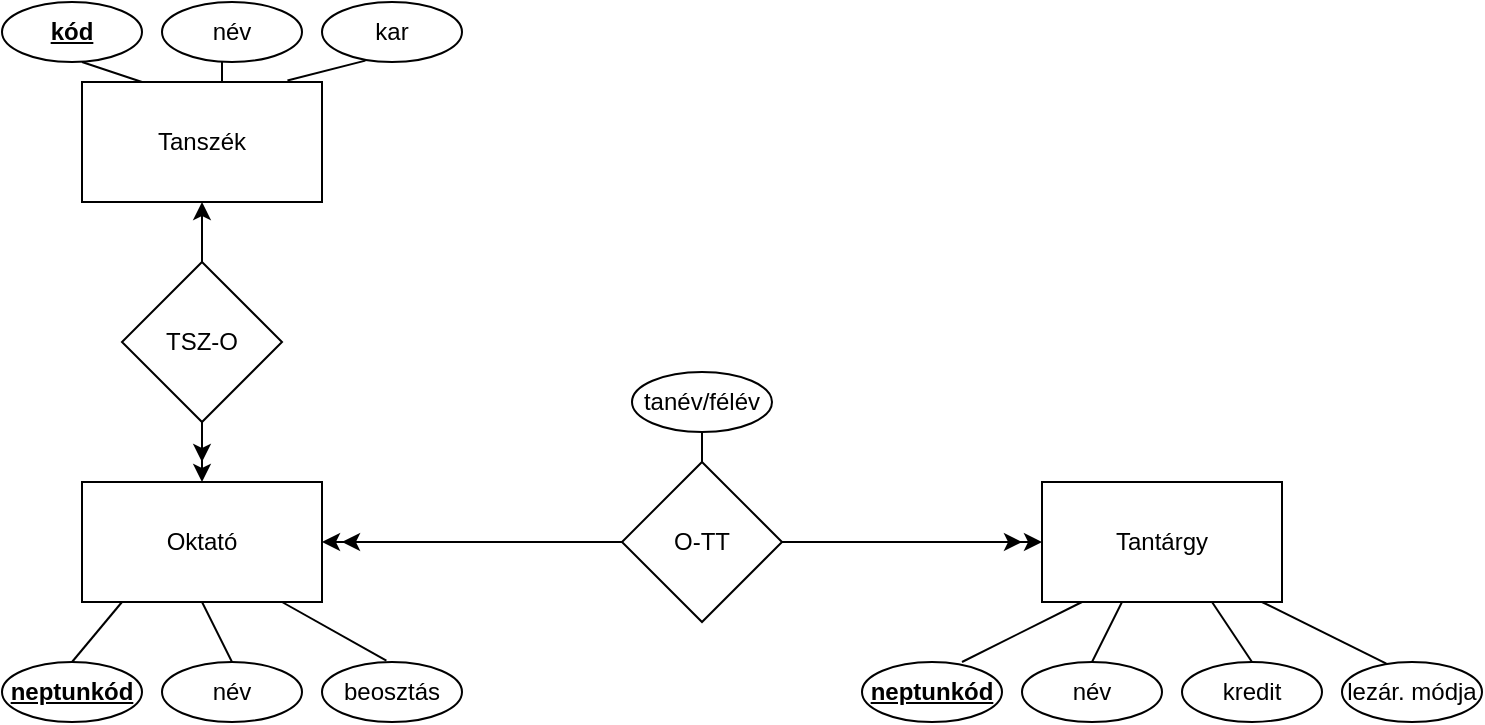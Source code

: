 <mxfile version="24.7.17">
  <diagram name="Page-1" id="Vt-HlPPc47HV6ScULC-i">
    <mxGraphModel dx="1088" dy="590" grid="1" gridSize="10" guides="1" tooltips="1" connect="1" arrows="1" fold="1" page="1" pageScale="1" pageWidth="850" pageHeight="1100" math="0" shadow="0">
      <root>
        <mxCell id="0" />
        <mxCell id="1" parent="0" />
        <mxCell id="_60d9rbxEvKZhjPiycaL-16" value="Tanszék" style="rounded=0;whiteSpace=wrap;html=1;" vertex="1" parent="1">
          <mxGeometry x="40" y="440" width="120" height="60" as="geometry" />
        </mxCell>
        <mxCell id="_60d9rbxEvKZhjPiycaL-17" value="Oktató" style="rounded=0;whiteSpace=wrap;html=1;" vertex="1" parent="1">
          <mxGeometry x="40" y="640" width="120" height="60" as="geometry" />
        </mxCell>
        <mxCell id="_60d9rbxEvKZhjPiycaL-18" value="Tantárgy" style="rounded=0;whiteSpace=wrap;html=1;" vertex="1" parent="1">
          <mxGeometry x="520" y="640" width="120" height="60" as="geometry" />
        </mxCell>
        <mxCell id="_60d9rbxEvKZhjPiycaL-19" value="TSZ-O" style="rhombus;whiteSpace=wrap;html=1;" vertex="1" parent="1">
          <mxGeometry x="60" y="530" width="80" height="80" as="geometry" />
        </mxCell>
        <mxCell id="_60d9rbxEvKZhjPiycaL-20" value="O-TT" style="rhombus;whiteSpace=wrap;html=1;" vertex="1" parent="1">
          <mxGeometry x="310" y="630" width="80" height="80" as="geometry" />
        </mxCell>
        <mxCell id="_60d9rbxEvKZhjPiycaL-21" value="" style="endArrow=classic;html=1;rounded=0;" edge="1" parent="1" target="_60d9rbxEvKZhjPiycaL-17">
          <mxGeometry width="50" height="50" relative="1" as="geometry">
            <mxPoint x="100" y="610" as="sourcePoint" />
            <mxPoint x="150" y="560" as="targetPoint" />
          </mxGeometry>
        </mxCell>
        <mxCell id="_60d9rbxEvKZhjPiycaL-22" value="" style="endArrow=classic;html=1;rounded=0;" edge="1" parent="1">
          <mxGeometry width="50" height="50" relative="1" as="geometry">
            <mxPoint x="100" y="610" as="sourcePoint" />
            <mxPoint x="100" y="630" as="targetPoint" />
          </mxGeometry>
        </mxCell>
        <mxCell id="_60d9rbxEvKZhjPiycaL-23" value="" style="endArrow=classic;html=1;rounded=0;entryX=0.5;entryY=1;entryDx=0;entryDy=0;exitX=0.5;exitY=0;exitDx=0;exitDy=0;" edge="1" parent="1" source="_60d9rbxEvKZhjPiycaL-19" target="_60d9rbxEvKZhjPiycaL-16">
          <mxGeometry width="50" height="50" relative="1" as="geometry">
            <mxPoint x="90" y="540" as="sourcePoint" />
            <mxPoint x="140" y="490" as="targetPoint" />
          </mxGeometry>
        </mxCell>
        <mxCell id="_60d9rbxEvKZhjPiycaL-25" value="" style="endArrow=classic;html=1;rounded=0;entryX=0;entryY=0.5;entryDx=0;entryDy=0;" edge="1" parent="1" target="_60d9rbxEvKZhjPiycaL-18">
          <mxGeometry width="50" height="50" relative="1" as="geometry">
            <mxPoint x="390" y="670" as="sourcePoint" />
            <mxPoint x="440" y="620" as="targetPoint" />
          </mxGeometry>
        </mxCell>
        <mxCell id="_60d9rbxEvKZhjPiycaL-26" value="" style="endArrow=classic;html=1;rounded=0;entryX=1;entryY=0.5;entryDx=0;entryDy=0;" edge="1" parent="1" target="_60d9rbxEvKZhjPiycaL-17">
          <mxGeometry width="50" height="50" relative="1" as="geometry">
            <mxPoint x="310" y="670" as="sourcePoint" />
            <mxPoint x="360" y="620" as="targetPoint" />
          </mxGeometry>
        </mxCell>
        <mxCell id="_60d9rbxEvKZhjPiycaL-27" value="" style="endArrow=classic;html=1;rounded=0;" edge="1" parent="1">
          <mxGeometry width="50" height="50" relative="1" as="geometry">
            <mxPoint x="390" y="670" as="sourcePoint" />
            <mxPoint x="510" y="670" as="targetPoint" />
          </mxGeometry>
        </mxCell>
        <mxCell id="_60d9rbxEvKZhjPiycaL-28" value="" style="endArrow=classic;html=1;rounded=0;" edge="1" parent="1">
          <mxGeometry width="50" height="50" relative="1" as="geometry">
            <mxPoint x="310" y="670" as="sourcePoint" />
            <mxPoint x="170" y="670" as="targetPoint" />
          </mxGeometry>
        </mxCell>
        <mxCell id="_60d9rbxEvKZhjPiycaL-29" value="&lt;b&gt;&lt;u&gt;kód&lt;/u&gt;&lt;/b&gt;" style="ellipse;whiteSpace=wrap;html=1;" vertex="1" parent="1">
          <mxGeometry y="400" width="70" height="30" as="geometry" />
        </mxCell>
        <mxCell id="_60d9rbxEvKZhjPiycaL-30" value="beosztás" style="ellipse;whiteSpace=wrap;html=1;" vertex="1" parent="1">
          <mxGeometry x="160" y="730" width="70" height="30" as="geometry" />
        </mxCell>
        <mxCell id="_60d9rbxEvKZhjPiycaL-31" value="név" style="ellipse;whiteSpace=wrap;html=1;" vertex="1" parent="1">
          <mxGeometry x="80" y="730" width="70" height="30" as="geometry" />
        </mxCell>
        <mxCell id="_60d9rbxEvKZhjPiycaL-32" value="&lt;b&gt;&lt;u&gt;neptunkód&lt;/u&gt;&lt;/b&gt;" style="ellipse;whiteSpace=wrap;html=1;" vertex="1" parent="1">
          <mxGeometry y="730" width="70" height="30" as="geometry" />
        </mxCell>
        <mxCell id="_60d9rbxEvKZhjPiycaL-33" value="&lt;b&gt;&lt;u&gt;neptunkód&lt;/u&gt;&lt;/b&gt;" style="ellipse;whiteSpace=wrap;html=1;" vertex="1" parent="1">
          <mxGeometry x="430" y="730" width="70" height="30" as="geometry" />
        </mxCell>
        <mxCell id="_60d9rbxEvKZhjPiycaL-34" value="név" style="ellipse;whiteSpace=wrap;html=1;" vertex="1" parent="1">
          <mxGeometry x="80" y="400" width="70" height="30" as="geometry" />
        </mxCell>
        <mxCell id="_60d9rbxEvKZhjPiycaL-35" value="kar" style="ellipse;whiteSpace=wrap;html=1;" vertex="1" parent="1">
          <mxGeometry x="160" y="400" width="70" height="30" as="geometry" />
        </mxCell>
        <mxCell id="_60d9rbxEvKZhjPiycaL-36" value="lezár. módja" style="ellipse;whiteSpace=wrap;html=1;" vertex="1" parent="1">
          <mxGeometry x="670" y="730" width="70" height="30" as="geometry" />
        </mxCell>
        <mxCell id="_60d9rbxEvKZhjPiycaL-37" value="kredit" style="ellipse;whiteSpace=wrap;html=1;" vertex="1" parent="1">
          <mxGeometry x="590" y="730" width="70" height="30" as="geometry" />
        </mxCell>
        <mxCell id="_60d9rbxEvKZhjPiycaL-38" value="név" style="ellipse;whiteSpace=wrap;html=1;" vertex="1" parent="1">
          <mxGeometry x="510" y="730" width="70" height="30" as="geometry" />
        </mxCell>
        <mxCell id="_60d9rbxEvKZhjPiycaL-41" value="" style="endArrow=none;html=1;rounded=0;exitX=0.856;exitY=-0.012;exitDx=0;exitDy=0;exitPerimeter=0;entryX=0.31;entryY=0.977;entryDx=0;entryDy=0;entryPerimeter=0;" edge="1" parent="1" source="_60d9rbxEvKZhjPiycaL-16" target="_60d9rbxEvKZhjPiycaL-35">
          <mxGeometry width="50" height="50" relative="1" as="geometry">
            <mxPoint x="150" y="480" as="sourcePoint" />
            <mxPoint x="200" y="430" as="targetPoint" />
          </mxGeometry>
        </mxCell>
        <mxCell id="_60d9rbxEvKZhjPiycaL-42" value="" style="endArrow=none;html=1;rounded=0;" edge="1" parent="1">
          <mxGeometry width="50" height="50" relative="1" as="geometry">
            <mxPoint x="110" y="440" as="sourcePoint" />
            <mxPoint x="110" y="430" as="targetPoint" />
          </mxGeometry>
        </mxCell>
        <mxCell id="_60d9rbxEvKZhjPiycaL-43" value="" style="endArrow=none;html=1;rounded=0;exitX=0.25;exitY=0;exitDx=0;exitDy=0;" edge="1" parent="1" source="_60d9rbxEvKZhjPiycaL-16">
          <mxGeometry width="50" height="50" relative="1" as="geometry">
            <mxPoint x="-10" y="480" as="sourcePoint" />
            <mxPoint x="40" y="430" as="targetPoint" />
          </mxGeometry>
        </mxCell>
        <mxCell id="_60d9rbxEvKZhjPiycaL-44" value="" style="endArrow=none;html=1;rounded=0;exitX=0.5;exitY=0;exitDx=0;exitDy=0;" edge="1" parent="1" source="_60d9rbxEvKZhjPiycaL-32">
          <mxGeometry width="50" height="50" relative="1" as="geometry">
            <mxPoint x="10" y="750" as="sourcePoint" />
            <mxPoint x="60" y="700" as="targetPoint" />
          </mxGeometry>
        </mxCell>
        <mxCell id="_60d9rbxEvKZhjPiycaL-45" value="" style="endArrow=none;html=1;rounded=0;exitX=0.46;exitY=-0.023;exitDx=0;exitDy=0;exitPerimeter=0;" edge="1" parent="1" source="_60d9rbxEvKZhjPiycaL-30">
          <mxGeometry width="50" height="50" relative="1" as="geometry">
            <mxPoint x="90" y="750" as="sourcePoint" />
            <mxPoint x="140" y="700" as="targetPoint" />
          </mxGeometry>
        </mxCell>
        <mxCell id="_60d9rbxEvKZhjPiycaL-46" value="" style="endArrow=none;html=1;rounded=0;exitX=0.5;exitY=0;exitDx=0;exitDy=0;" edge="1" parent="1" source="_60d9rbxEvKZhjPiycaL-31">
          <mxGeometry width="50" height="50" relative="1" as="geometry">
            <mxPoint x="50" y="750" as="sourcePoint" />
            <mxPoint x="100" y="700" as="targetPoint" />
          </mxGeometry>
        </mxCell>
        <mxCell id="_60d9rbxEvKZhjPiycaL-47" value="" style="endArrow=none;html=1;rounded=0;" edge="1" parent="1">
          <mxGeometry width="50" height="50" relative="1" as="geometry">
            <mxPoint x="480" y="730" as="sourcePoint" />
            <mxPoint x="540" y="700" as="targetPoint" />
          </mxGeometry>
        </mxCell>
        <mxCell id="_60d9rbxEvKZhjPiycaL-48" value="" style="endArrow=none;html=1;rounded=0;exitX=0.5;exitY=0;exitDx=0;exitDy=0;" edge="1" parent="1" source="_60d9rbxEvKZhjPiycaL-38">
          <mxGeometry width="50" height="50" relative="1" as="geometry">
            <mxPoint x="510" y="750" as="sourcePoint" />
            <mxPoint x="560" y="700" as="targetPoint" />
          </mxGeometry>
        </mxCell>
        <mxCell id="_60d9rbxEvKZhjPiycaL-49" value="" style="endArrow=none;html=1;rounded=0;exitX=0.5;exitY=0;exitDx=0;exitDy=0;" edge="1" parent="1" source="_60d9rbxEvKZhjPiycaL-37">
          <mxGeometry width="50" height="50" relative="1" as="geometry">
            <mxPoint x="555" y="750" as="sourcePoint" />
            <mxPoint x="605" y="700" as="targetPoint" />
          </mxGeometry>
        </mxCell>
        <mxCell id="_60d9rbxEvKZhjPiycaL-50" value="" style="endArrow=none;html=1;rounded=0;exitX=0.317;exitY=0.027;exitDx=0;exitDy=0;exitPerimeter=0;" edge="1" parent="1" source="_60d9rbxEvKZhjPiycaL-36">
          <mxGeometry width="50" height="50" relative="1" as="geometry">
            <mxPoint x="580" y="750" as="sourcePoint" />
            <mxPoint x="630" y="700" as="targetPoint" />
          </mxGeometry>
        </mxCell>
        <mxCell id="_60d9rbxEvKZhjPiycaL-52" value="tanév/félév" style="ellipse;whiteSpace=wrap;html=1;" vertex="1" parent="1">
          <mxGeometry x="315" y="585" width="70" height="30" as="geometry" />
        </mxCell>
        <mxCell id="_60d9rbxEvKZhjPiycaL-55" value="" style="endArrow=none;html=1;rounded=0;exitX=0.5;exitY=0;exitDx=0;exitDy=0;" edge="1" parent="1" source="_60d9rbxEvKZhjPiycaL-20">
          <mxGeometry width="50" height="50" relative="1" as="geometry">
            <mxPoint x="300" y="665" as="sourcePoint" />
            <mxPoint x="350" y="615" as="targetPoint" />
          </mxGeometry>
        </mxCell>
      </root>
    </mxGraphModel>
  </diagram>
</mxfile>
